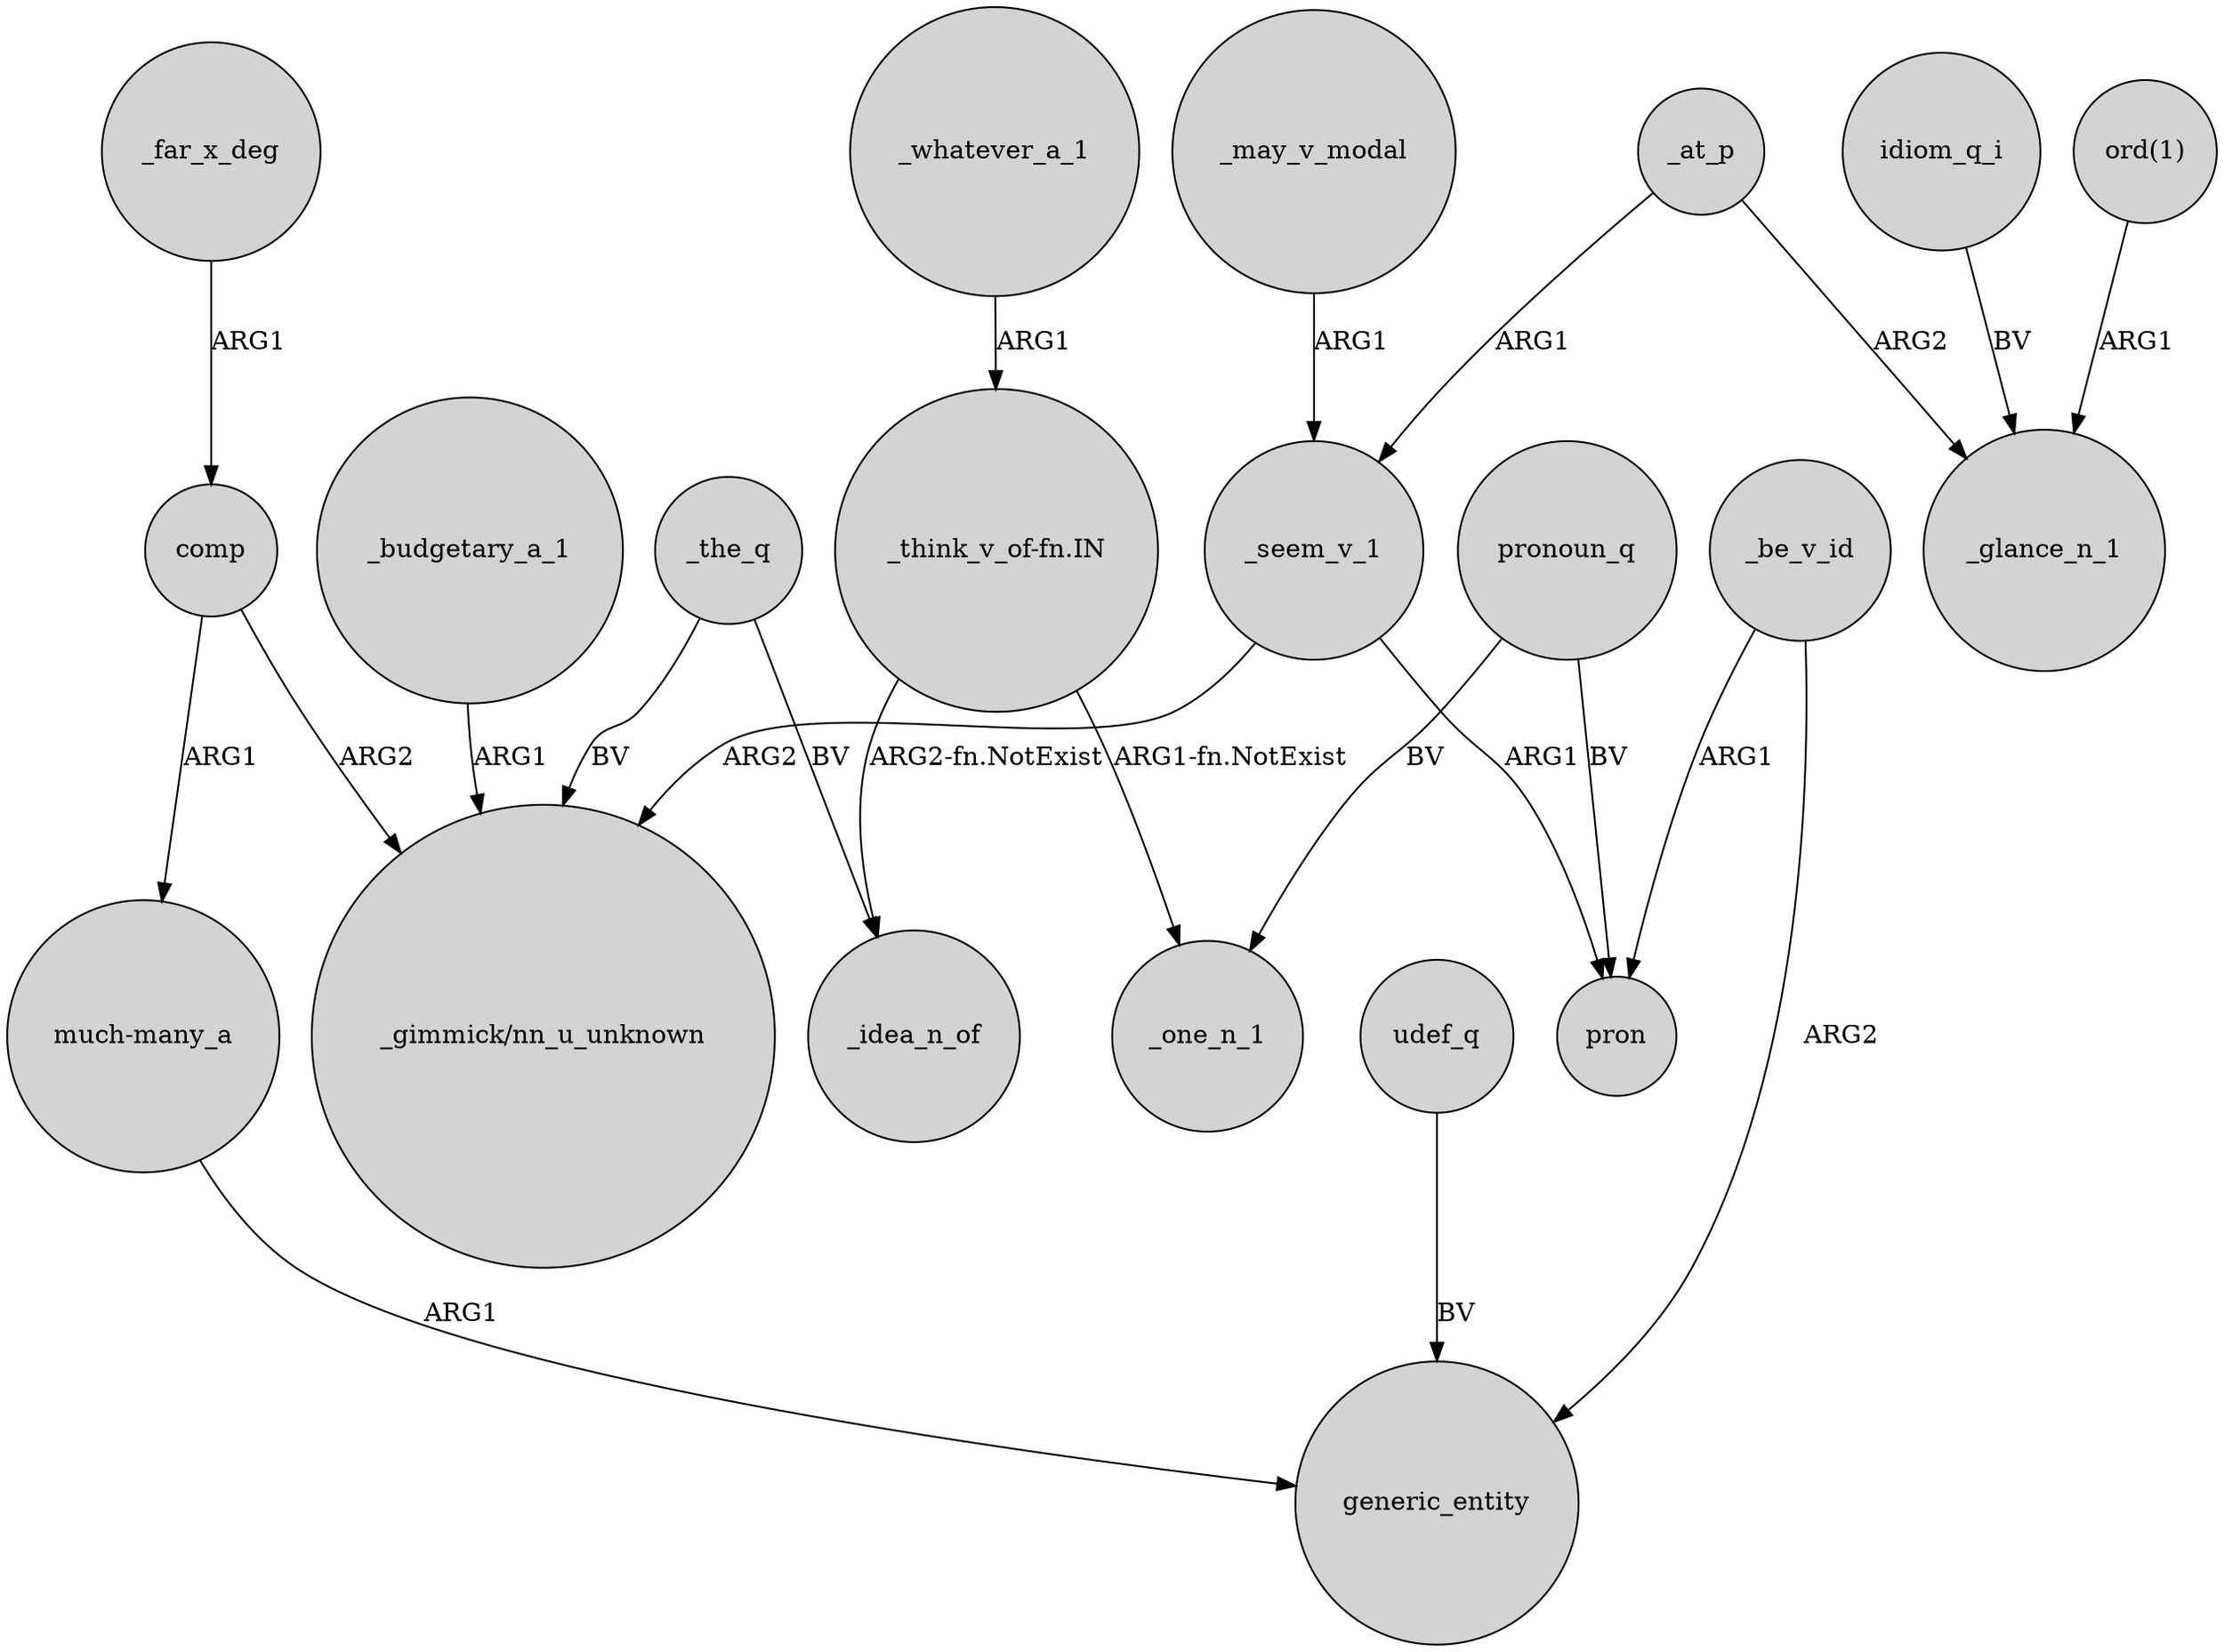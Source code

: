 digraph {
	node [shape=circle style=filled]
	_at_p -> _seem_v_1 [label=ARG1]
	_seem_v_1 -> "_gimmick/nn_u_unknown" [label=ARG2]
	_may_v_modal -> _seem_v_1 [label=ARG1]
	udef_q -> generic_entity [label=BV]
	idiom_q_i -> _glance_n_1 [label=BV]
	"much-many_a" -> generic_entity [label=ARG1]
	_the_q -> "_gimmick/nn_u_unknown" [label=BV]
	"ord(1)" -> _glance_n_1 [label=ARG1]
	_seem_v_1 -> pron [label=ARG1]
	_be_v_id -> pron [label=ARG1]
	_be_v_id -> generic_entity [label=ARG2]
	_budgetary_a_1 -> "_gimmick/nn_u_unknown" [label=ARG1]
	pronoun_q -> pron [label=BV]
	comp -> "much-many_a" [label=ARG1]
	_the_q -> _idea_n_of [label=BV]
	_at_p -> _glance_n_1 [label=ARG2]
	pronoun_q -> _one_n_1 [label=BV]
	"_think_v_of-fn.IN" -> _one_n_1 [label="ARG1-fn.NotExist"]
	_far_x_deg -> comp [label=ARG1]
	"_think_v_of-fn.IN" -> _idea_n_of [label="ARG2-fn.NotExist"]
	comp -> "_gimmick/nn_u_unknown" [label=ARG2]
	_whatever_a_1 -> "_think_v_of-fn.IN" [label=ARG1]
}
